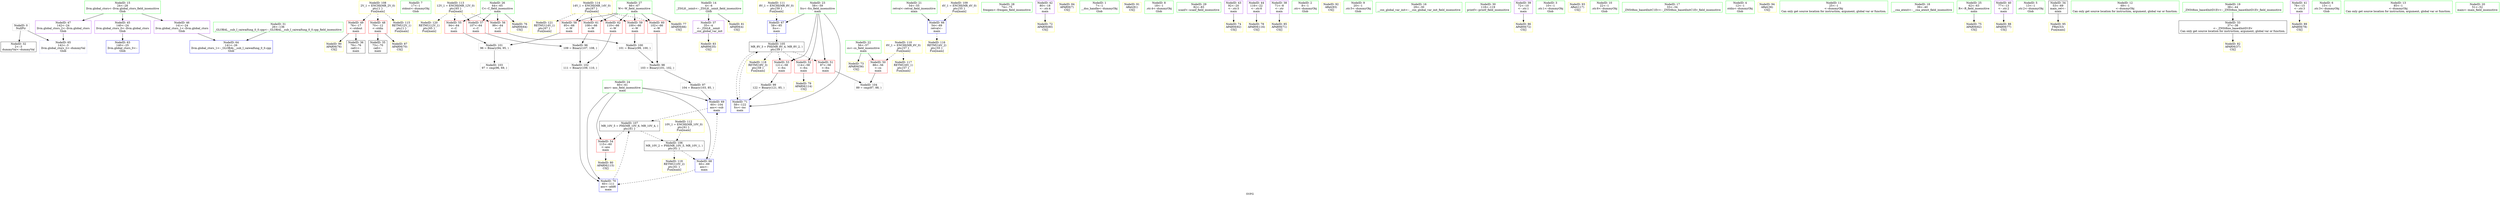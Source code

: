 digraph "SVFG" {
	label="SVFG";

	Node0x5633e1a2fcb0 [shape=record,color=grey,label="{NodeID: 0\nNullPtr}"];
	Node0x5633e1a2fcb0 -> Node0x5633e1a42560[style=solid];
	Node0x5633e1a2fcb0 -> Node0x5633e1a451a0[style=solid];
	Node0x5633e1a46620 [shape=record,color=yellow,style=double,label="{NodeID: 90\nAPARM(76)\nCS[]}"];
	Node0x5633e1a41140 [shape=record,color=green,label="{NodeID: 7\n17\<--1\nstdout\<--dummyObj\nGlob }"];
	Node0x5633e1a434a0 [shape=record,color=grey,label="{NodeID: 97\n104 = Binary(103, 85, )\n}"];
	Node0x5633e1a434a0 -> Node0x5633e1a45510[style=solid];
	Node0x5633e1a41570 [shape=record,color=green,label="{NodeID: 14\n4\<--6\n_ZStL8__ioinit\<--_ZStL8__ioinit_field_insensitive\nGlob }"];
	Node0x5633e1a41570 -> Node0x5633e1a429d0[style=solid];
	Node0x5633e1a41570 -> Node0x5633e1a45ed0[style=solid];
	Node0x5633e1a47e00 [shape=record,color=grey,label="{NodeID: 104\n89 = cmp(87, 88, )\n}"];
	Node0x5633e1a41bb0 [shape=record,color=green,label="{NodeID: 21\n54\<--55\nretval\<--retval_field_insensitive\nmain\n}"];
	Node0x5633e1a41bb0 -> Node0x5633e1a452a0[style=solid];
	Node0x5633e1a4c930 [shape=record,color=yellow,style=double,label="{NodeID: 111\n8V_1 = ENCHI(MR_8V_0)\npts\{59 \}\nFun[main]}"];
	Node0x5633e1a4c930 -> Node0x5633e1a45370[style=dashed];
	Node0x5633e1a42160 [shape=record,color=green,label="{NodeID: 28\n74\<--75\nfreopen\<--freopen_field_insensitive\n}"];
	Node0x5633e1a4d990 [shape=record,color=yellow,style=double,label="{NodeID: 118\nRETMU(8V_3)\npts\{59 \}\nFun[main]}"];
	Node0x5633e1a42830 [shape=record,color=black,label="{NodeID: 35\n73\<--70\ncall\<--\nmain\n}"];
	Node0x5633e1a42de0 [shape=record,color=purple,label="{NodeID: 42\n80\<--18\n\<--.str.4\nmain\n}"];
	Node0x5633e1a42de0 -> Node0x5633e1a45780[style=solid];
	Node0x5633e1a44440 [shape=record,color=red,label="{NodeID: 49\n76\<--17\n\<--stdout\nmain\n}"];
	Node0x5633e1a44440 -> Node0x5633e1a42900[style=solid];
	Node0x5633e1a44440 -> Node0x5633e1a46620[style=solid];
	Node0x5633e1a449f0 [shape=record,color=red,label="{NodeID: 56\n99\<--64\n\<--C\nmain\n}"];
	Node0x5633e1a449f0 -> Node0x5633e1a43920[style=solid];
	Node0x5633e1a44fa0 [shape=record,color=blue,label="{NodeID: 63\n140\<--25\nllvm.global_ctors_0\<--\nGlob }"];
	Node0x5633e1a455e0 [shape=record,color=blue,label="{NodeID: 70\n60\<--111\nans\<--add6\nmain\n}"];
	Node0x5633e1a455e0 -> Node0x5633e1a4b750[style=dashed];
	Node0x5633e1a45b90 [shape=record,color=yellow,style=double,label="{NodeID: 77\nAPARM(66)\nCS[]}"];
	Node0x5633e1a46140 [shape=record,color=yellow,style=double,label="{NodeID: 84\nAPARM(7)\nCS[]}"];
	Node0x5633e1a2fe40 [shape=record,color=green,label="{NodeID: 1\n7\<--1\n__dso_handle\<--dummyObj\nGlob }"];
	Node0x5633e1a466f0 [shape=record,color=yellow,style=double,label="{NodeID: 91\nARet(81)\nCS[]}"];
	Node0x5633e1a411d0 [shape=record,color=green,label="{NodeID: 8\n18\<--1\n.str.4\<--dummyObj\nGlob }"];
	Node0x5633e1a43620 [shape=record,color=grey,label="{NodeID: 98\n103 = Binary(101, 102, )\n}"];
	Node0x5633e1a43620 -> Node0x5633e1a434a0[style=solid];
	Node0x5633e1a41640 [shape=record,color=green,label="{NodeID: 15\n24\<--28\nllvm.global_ctors\<--llvm.global_ctors_field_insensitive\nGlob }"];
	Node0x5633e1a41640 -> Node0x5633e1a43050[style=solid];
	Node0x5633e1a41640 -> Node0x5633e1a43150[style=solid];
	Node0x5633e1a41640 -> Node0x5633e1a43250[style=solid];
	Node0x5633e1a4ad50 [shape=record,color=black,label="{NodeID: 105\nMR_8V_3 = PHI(MR_8V_4, MR_8V_2, )\npts\{59 \}\n}"];
	Node0x5633e1a4ad50 -> Node0x5633e1a445e0[style=dashed];
	Node0x5633e1a4ad50 -> Node0x5633e1a446b0[style=dashed];
	Node0x5633e1a4ad50 -> Node0x5633e1a44780[style=dashed];
	Node0x5633e1a4ad50 -> Node0x5633e1a456b0[style=dashed];
	Node0x5633e1a4ad50 -> Node0x5633e1a4d990[style=dashed];
	Node0x5633e1a41c80 [shape=record,color=green,label="{NodeID: 22\n56\<--57\ncs\<--cs_field_insensitive\nmain\n}"];
	Node0x5633e1a41c80 -> Node0x5633e1a44510[style=solid];
	Node0x5633e1a41c80 -> Node0x5633e1a45850[style=solid];
	Node0x5633e1a4ca10 [shape=record,color=yellow,style=double,label="{NodeID: 112\n10V_1 = ENCHI(MR_10V_0)\npts\{61 \}\nFun[main]}"];
	Node0x5633e1a4ca10 -> Node0x5633e1a4b250[style=dashed];
	Node0x5633e1a42260 [shape=record,color=green,label="{NodeID: 29\n82\<--83\nscanf\<--scanf_field_insensitive\n}"];
	Node0x5633e1a4da70 [shape=record,color=yellow,style=double,label="{NodeID: 119\nRETMU(10V_2)\npts\{61 \}\nFun[main]}"];
	Node0x5633e1a42900 [shape=record,color=black,label="{NodeID: 36\n79\<--76\ncall1\<--\nmain\n}"];
	Node0x5633e1a42eb0 [shape=record,color=purple,label="{NodeID: 43\n92\<--20\n\<--.str.5\nmain\n}"];
	Node0x5633e1a42eb0 -> Node0x5633e1a45920[style=solid];
	Node0x5633e1a44510 [shape=record,color=red,label="{NodeID: 50\n88\<--56\n\<--cs\nmain\n}"];
	Node0x5633e1a44510 -> Node0x5633e1a47e00[style=solid];
	Node0x5633e1a44ac0 [shape=record,color=red,label="{NodeID: 57\n107\<--64\n\<--C\nmain\n}"];
	Node0x5633e1a44ac0 -> Node0x5633e1a43320[style=solid];
	Node0x5633e1a450a0 [shape=record,color=blue,label="{NodeID: 64\n141\<--26\nllvm.global_ctors_1\<--_GLOBAL__sub_I_caiwaifung_0_0.cpp\nGlob }"];
	Node0x5633e1a456b0 [shape=record,color=blue,label="{NodeID: 71\n58\<--122\nfcs\<--inc\nmain\n}"];
	Node0x5633e1a456b0 -> Node0x5633e1a4ad50[style=dashed];
	Node0x5633e1a45c60 [shape=record,color=yellow,style=double,label="{NodeID: 78\nAPARM(116)\nCS[]}"];
	Node0x5633e1a46210 [shape=record,color=yellow,style=double,label="{NodeID: 85\nAPARM(71)\nCS[]}"];
	Node0x5633e1a406c0 [shape=record,color=green,label="{NodeID: 2\n8\<--1\n.str\<--dummyObj\nGlob }"];
	Node0x5633e1a46780 [shape=record,color=yellow,style=double,label="{NodeID: 92\nARet(93)\nCS[]}"];
	Node0x5633e1a41260 [shape=record,color=green,label="{NodeID: 9\n20\<--1\n.str.5\<--dummyObj\nGlob }"];
	Node0x5633e1a437a0 [shape=record,color=grey,label="{NodeID: 99\n122 = Binary(121, 85, )\n}"];
	Node0x5633e1a437a0 -> Node0x5633e1a456b0[style=solid];
	Node0x5633e1a41710 [shape=record,color=green,label="{NodeID: 16\n29\<--30\n__cxx_global_var_init\<--__cxx_global_var_init_field_insensitive\n}"];
	Node0x5633e1a4b250 [shape=record,color=black,label="{NodeID: 106\nMR_10V_2 = PHI(MR_10V_5, MR_10V_1, )\npts\{61 \}\n}"];
	Node0x5633e1a4b250 -> Node0x5633e1a45440[style=dashed];
	Node0x5633e1a4b250 -> Node0x5633e1a4da70[style=dashed];
	Node0x5633e1a41d50 [shape=record,color=green,label="{NodeID: 23\n58\<--59\nfcs\<--fcs_field_insensitive\nmain\n}"];
	Node0x5633e1a41d50 -> Node0x5633e1a445e0[style=solid];
	Node0x5633e1a41d50 -> Node0x5633e1a446b0[style=solid];
	Node0x5633e1a41d50 -> Node0x5633e1a44780[style=solid];
	Node0x5633e1a41d50 -> Node0x5633e1a45370[style=solid];
	Node0x5633e1a41d50 -> Node0x5633e1a456b0[style=solid];
	Node0x5633e1a4caf0 [shape=record,color=yellow,style=double,label="{NodeID: 113\n12V_1 = ENCHI(MR_12V_0)\npts\{65 \}\nFun[main]}"];
	Node0x5633e1a4caf0 -> Node0x5633e1a44920[style=dashed];
	Node0x5633e1a4caf0 -> Node0x5633e1a449f0[style=dashed];
	Node0x5633e1a4caf0 -> Node0x5633e1a44ac0[style=dashed];
	Node0x5633e1a4caf0 -> Node0x5633e1a4db50[style=dashed];
	Node0x5633e1a42360 [shape=record,color=green,label="{NodeID: 30\n118\<--119\nprintf\<--printf_field_insensitive\n}"];
	Node0x5633e1a4db50 [shape=record,color=yellow,style=double,label="{NodeID: 120\nRETMU(12V_1)\npts\{65 \}\nFun[main]}"];
	Node0x5633e1a429d0 [shape=record,color=purple,label="{NodeID: 37\n35\<--4\n\<--_ZStL8__ioinit\n__cxx_global_var_init\n}"];
	Node0x5633e1a429d0 -> Node0x5633e1a46070[style=solid];
	Node0x5633e1a42f80 [shape=record,color=purple,label="{NodeID: 44\n116\<--22\n\<--.str.6\nmain\n}"];
	Node0x5633e1a42f80 -> Node0x5633e1a45c60[style=solid];
	Node0x5633e1a445e0 [shape=record,color=red,label="{NodeID: 51\n87\<--58\n\<--fcs\nmain\n}"];
	Node0x5633e1a445e0 -> Node0x5633e1a47e00[style=solid];
	Node0x5633e1a44b90 [shape=record,color=red,label="{NodeID: 58\n95\<--66\n\<--W\nmain\n}"];
	Node0x5633e1a44b90 -> Node0x5633e1a47a00[style=solid];
	Node0x5633e1a451a0 [shape=record,color=blue, style = dotted,label="{NodeID: 65\n142\<--3\nllvm.global_ctors_2\<--dummyVal\nGlob }"];
	Node0x5633e1a45780 [shape=record,color=yellow,style=double,label="{NodeID: 72\nAPARM(80)\nCS[]}"];
	Node0x5633e1a45d30 [shape=record,color=yellow,style=double,label="{NodeID: 79\nAPARM(114)\nCS[]}"];
	Node0x5633e1a462e0 [shape=record,color=yellow,style=double,label="{NodeID: 86\nAPARM(72)\nCS[]}"];
	Node0x5633e1a40750 [shape=record,color=green,label="{NodeID: 3\n10\<--1\n.str.1\<--dummyObj\nGlob }"];
	Node0x5633e1a46810 [shape=record,color=yellow,style=double,label="{NodeID: 93\nARet(117)\nCS[]}"];
	Node0x5633e1a412f0 [shape=record,color=green,label="{NodeID: 10\n22\<--1\n.str.6\<--dummyObj\nGlob }"];
	Node0x5633e1a43920 [shape=record,color=grey,label="{NodeID: 100\n101 = Binary(99, 100, )\n}"];
	Node0x5633e1a43920 -> Node0x5633e1a43620[style=solid];
	Node0x5633e1a417e0 [shape=record,color=green,label="{NodeID: 17\n33\<--34\n_ZNSt8ios_base4InitC1Ev\<--_ZNSt8ios_base4InitC1Ev_field_insensitive\n}"];
	Node0x5633e1a4b750 [shape=record,color=black,label="{NodeID: 107\nMR_10V_5 = PHI(MR_10V_6, MR_10V_4, )\npts\{61 \}\n}"];
	Node0x5633e1a4b750 -> Node0x5633e1a44850[style=dashed];
	Node0x5633e1a4b750 -> Node0x5633e1a4b250[style=dashed];
	Node0x5633e1a41e20 [shape=record,color=green,label="{NodeID: 24\n60\<--61\nans\<--ans_field_insensitive\nmain\n}"];
	Node0x5633e1a41e20 -> Node0x5633e1a44850[style=solid];
	Node0x5633e1a41e20 -> Node0x5633e1a45440[style=solid];
	Node0x5633e1a41e20 -> Node0x5633e1a45510[style=solid];
	Node0x5633e1a41e20 -> Node0x5633e1a455e0[style=solid];
	Node0x5633e1a4cbd0 [shape=record,color=yellow,style=double,label="{NodeID: 114\n14V_1 = ENCHI(MR_14V_0)\npts\{67 \}\nFun[main]}"];
	Node0x5633e1a4cbd0 -> Node0x5633e1a44b90[style=dashed];
	Node0x5633e1a4cbd0 -> Node0x5633e1a44c60[style=dashed];
	Node0x5633e1a4cbd0 -> Node0x5633e1a44d30[style=dashed];
	Node0x5633e1a4cbd0 -> Node0x5633e1a44e00[style=dashed];
	Node0x5633e1a4cbd0 -> Node0x5633e1a44ed0[style=dashed];
	Node0x5633e1a4cbd0 -> Node0x5633e1a4dc30[style=dashed];
	Node0x5633e1a42460 [shape=record,color=green,label="{NodeID: 31\n26\<--136\n_GLOBAL__sub_I_caiwaifung_0_0.cpp\<--_GLOBAL__sub_I_caiwaifung_0_0.cpp_field_insensitive\n}"];
	Node0x5633e1a42460 -> Node0x5633e1a450a0[style=solid];
	Node0x5633e1a4dc30 [shape=record,color=yellow,style=double,label="{NodeID: 121\nRETMU(14V_1)\npts\{67 \}\nFun[main]}"];
	Node0x5633e1a42aa0 [shape=record,color=purple,label="{NodeID: 38\n71\<--8\n\<--.str\nmain\n}"];
	Node0x5633e1a42aa0 -> Node0x5633e1a46210[style=solid];
	Node0x5633e1a43050 [shape=record,color=purple,label="{NodeID: 45\n140\<--24\nllvm.global_ctors_0\<--llvm.global_ctors\nGlob }"];
	Node0x5633e1a43050 -> Node0x5633e1a44fa0[style=solid];
	Node0x5633e1a446b0 [shape=record,color=red,label="{NodeID: 52\n114\<--58\n\<--fcs\nmain\n}"];
	Node0x5633e1a446b0 -> Node0x5633e1a45d30[style=solid];
	Node0x5633e1a44c60 [shape=record,color=red,label="{NodeID: 59\n100\<--66\n\<--W\nmain\n}"];
	Node0x5633e1a44c60 -> Node0x5633e1a43920[style=solid];
	Node0x5633e1a452a0 [shape=record,color=blue,label="{NodeID: 66\n54\<--69\nretval\<--\nmain\n}"];
	Node0x5633e1a452a0 -> Node0x5633e1a4d7d0[style=dashed];
	Node0x5633e1a45850 [shape=record,color=yellow,style=double,label="{NodeID: 73\nAPARM(56)\nCS[]}"];
	Node0x5633e1a45e00 [shape=record,color=yellow,style=double,label="{NodeID: 80\nAPARM(115)\nCS[]}"];
	Node0x5633e1a463b0 [shape=record,color=yellow,style=double,label="{NodeID: 87\nAPARM(70)\nCS[]}"];
	Node0x5633e1a407e0 [shape=record,color=green,label="{NodeID: 4\n12\<--1\nstdin\<--dummyObj\nGlob }"];
	Node0x5633e1a468a0 [shape=record,color=yellow,style=double,label="{NodeID: 94\nARet(36)\nCS[]}"];
	Node0x5633e1a41380 [shape=record,color=green,label="{NodeID: 11\n25\<--1\n\<--dummyObj\nCan only get source location for instruction, argument, global var or function.}"];
	Node0x5633e1a47a00 [shape=record,color=grey,label="{NodeID: 101\n96 = Binary(94, 95, )\n}"];
	Node0x5633e1a47a00 -> Node0x5633e1a47c80[style=solid];
	Node0x5633e1a418b0 [shape=record,color=green,label="{NodeID: 18\n39\<--40\n__cxa_atexit\<--__cxa_atexit_field_insensitive\n}"];
	Node0x5633e1a4bc50 [shape=record,color=yellow,style=double,label="{NodeID: 108\n2V_1 = ENCHI(MR_2V_0)\npts\{1 \}\nFun[main]}"];
	Node0x5633e1a4bc50 -> Node0x5633e1a44370[style=dashed];
	Node0x5633e1a4bc50 -> Node0x5633e1a44440[style=dashed];
	Node0x5633e1a4bc50 -> Node0x5633e1a4ccb0[style=dashed];
	Node0x5633e1a41ef0 [shape=record,color=green,label="{NodeID: 25\n62\<--63\nR\<--R_field_insensitive\nmain\n}"];
	Node0x5633e1a41ef0 -> Node0x5633e1a459f0[style=solid];
	Node0x5633e1a4ccb0 [shape=record,color=yellow,style=double,label="{NodeID: 115\nRETMU(2V_1)\npts\{1 \}\nFun[main]}"];
	Node0x5633e1a42560 [shape=record,color=black,label="{NodeID: 32\n2\<--3\ndummyVal\<--dummyVal\n}"];
	Node0x5633e1a42b70 [shape=record,color=purple,label="{NodeID: 39\n72\<--10\n\<--.str.1\nmain\n}"];
	Node0x5633e1a42b70 -> Node0x5633e1a462e0[style=solid];
	Node0x5633e1a43150 [shape=record,color=purple,label="{NodeID: 46\n141\<--24\nllvm.global_ctors_1\<--llvm.global_ctors\nGlob }"];
	Node0x5633e1a43150 -> Node0x5633e1a450a0[style=solid];
	Node0x5633e1a44780 [shape=record,color=red,label="{NodeID: 53\n121\<--58\n\<--fcs\nmain\n}"];
	Node0x5633e1a44780 -> Node0x5633e1a437a0[style=solid];
	Node0x5633e1a44d30 [shape=record,color=red,label="{NodeID: 60\n102\<--66\n\<--W\nmain\n}"];
	Node0x5633e1a44d30 -> Node0x5633e1a43620[style=solid];
	Node0x5633e1a45370 [shape=record,color=blue,label="{NodeID: 67\n58\<--85\nfcs\<--\nmain\n}"];
	Node0x5633e1a45370 -> Node0x5633e1a4ad50[style=dashed];
	Node0x5633e1a45920 [shape=record,color=yellow,style=double,label="{NodeID: 74\nAPARM(92)\nCS[]}"];
	Node0x5633e1a45ed0 [shape=record,color=yellow,style=double,label="{NodeID: 81\nAPARM(4)\nCS[]}"];
	Node0x5633e1a46480 [shape=record,color=yellow,style=double,label="{NodeID: 88\nAPARM(77)\nCS[]}"];
	Node0x5633e1a40870 [shape=record,color=green,label="{NodeID: 5\n13\<--1\n.str.2\<--dummyObj\nGlob }"];
	Node0x5633e1a46930 [shape=record,color=yellow,style=double,label="{NodeID: 95\nFRet(53)\nFun[main]}"];
	Node0x5633e1a41410 [shape=record,color=green,label="{NodeID: 12\n69\<--1\n\<--dummyObj\nCan only get source location for instruction, argument, global var or function.}"];
	Node0x5633e1a47b00 [shape=record,color=grey,label="{NodeID: 102\n111 = Binary(109, 110, )\n}"];
	Node0x5633e1a47b00 -> Node0x5633e1a455e0[style=solid];
	Node0x5633e1a419b0 [shape=record,color=green,label="{NodeID: 19\n38\<--44\n_ZNSt8ios_base4InitD1Ev\<--_ZNSt8ios_base4InitD1Ev_field_insensitive\n}"];
	Node0x5633e1a419b0 -> Node0x5633e1a42660[style=solid];
	Node0x5633e1a4c770 [shape=record,color=yellow,style=double,label="{NodeID: 109\n4V_1 = ENCHI(MR_4V_0)\npts\{55 \}\nFun[main]}"];
	Node0x5633e1a4c770 -> Node0x5633e1a452a0[style=dashed];
	Node0x5633e1a41fc0 [shape=record,color=green,label="{NodeID: 26\n64\<--65\nC\<--C_field_insensitive\nmain\n}"];
	Node0x5633e1a41fc0 -> Node0x5633e1a44920[style=solid];
	Node0x5633e1a41fc0 -> Node0x5633e1a449f0[style=solid];
	Node0x5633e1a41fc0 -> Node0x5633e1a44ac0[style=solid];
	Node0x5633e1a41fc0 -> Node0x5633e1a45ac0[style=solid];
	Node0x5633e1a4d7d0 [shape=record,color=yellow,style=double,label="{NodeID: 116\nRETMU(4V_2)\npts\{55 \}\nFun[main]}"];
	Node0x5633e1a42660 [shape=record,color=black,label="{NodeID: 33\n37\<--38\n\<--_ZNSt8ios_base4InitD1Ev\nCan only get source location for instruction, argument, global var or function.}"];
	Node0x5633e1a42660 -> Node0x5633e1a45fa0[style=solid];
	Node0x5633e1a42c40 [shape=record,color=purple,label="{NodeID: 40\n77\<--13\n\<--.str.2\nmain\n}"];
	Node0x5633e1a42c40 -> Node0x5633e1a46480[style=solid];
	Node0x5633e1a43250 [shape=record,color=purple,label="{NodeID: 47\n142\<--24\nllvm.global_ctors_2\<--llvm.global_ctors\nGlob }"];
	Node0x5633e1a43250 -> Node0x5633e1a451a0[style=solid];
	Node0x5633e1a44850 [shape=record,color=red,label="{NodeID: 54\n115\<--60\n\<--ans\nmain\n}"];
	Node0x5633e1a44850 -> Node0x5633e1a45e00[style=solid];
	Node0x5633e1a44e00 [shape=record,color=red,label="{NodeID: 61\n108\<--66\n\<--W\nmain\n}"];
	Node0x5633e1a44e00 -> Node0x5633e1a43320[style=solid];
	Node0x5633e1a45440 [shape=record,color=blue,label="{NodeID: 68\n60\<--69\nans\<--\nmain\n}"];
	Node0x5633e1a45440 -> Node0x5633e1a45510[style=dashed];
	Node0x5633e1a45440 -> Node0x5633e1a455e0[style=dashed];
	Node0x5633e1a459f0 [shape=record,color=yellow,style=double,label="{NodeID: 75\nAPARM(62)\nCS[]}"];
	Node0x5633e1a45fa0 [shape=record,color=yellow,style=double,label="{NodeID: 82\nAPARM(37)\nCS[]}"];
	Node0x5633e1a46550 [shape=record,color=yellow,style=double,label="{NodeID: 89\nAPARM(78)\nCS[]}"];
	Node0x5633e1a410b0 [shape=record,color=green,label="{NodeID: 6\n15\<--1\n.str.3\<--dummyObj\nGlob }"];
	Node0x5633e1a43320 [shape=record,color=grey,label="{NodeID: 96\n109 = Binary(107, 108, )\n}"];
	Node0x5633e1a43320 -> Node0x5633e1a47b00[style=solid];
	Node0x5633e1a414a0 [shape=record,color=green,label="{NodeID: 13\n85\<--1\n\<--dummyObj\nCan only get source location for instruction, argument, global var or function.}"];
	Node0x5633e1a47c80 [shape=record,color=grey,label="{NodeID: 103\n97 = cmp(96, 69, )\n}"];
	Node0x5633e1a41ab0 [shape=record,color=green,label="{NodeID: 20\n51\<--52\nmain\<--main_field_insensitive\n}"];
	Node0x5633e1a4c850 [shape=record,color=yellow,style=double,label="{NodeID: 110\n6V_1 = ENCHI(MR_6V_0)\npts\{57 \}\nFun[main]}"];
	Node0x5633e1a4c850 -> Node0x5633e1a44510[style=dashed];
	Node0x5633e1a4c850 -> Node0x5633e1a4d8b0[style=dashed];
	Node0x5633e1a42090 [shape=record,color=green,label="{NodeID: 27\n66\<--67\nW\<--W_field_insensitive\nmain\n}"];
	Node0x5633e1a42090 -> Node0x5633e1a44b90[style=solid];
	Node0x5633e1a42090 -> Node0x5633e1a44c60[style=solid];
	Node0x5633e1a42090 -> Node0x5633e1a44d30[style=solid];
	Node0x5633e1a42090 -> Node0x5633e1a44e00[style=solid];
	Node0x5633e1a42090 -> Node0x5633e1a44ed0[style=solid];
	Node0x5633e1a42090 -> Node0x5633e1a45b90[style=solid];
	Node0x5633e1a4d8b0 [shape=record,color=yellow,style=double,label="{NodeID: 117\nRETMU(6V_1)\npts\{57 \}\nFun[main]}"];
	Node0x5633e1a42760 [shape=record,color=black,label="{NodeID: 34\n53\<--69\nmain_ret\<--\nmain\n}"];
	Node0x5633e1a42760 -> Node0x5633e1a46930[style=solid];
	Node0x5633e1a42d10 [shape=record,color=purple,label="{NodeID: 41\n78\<--15\n\<--.str.3\nmain\n}"];
	Node0x5633e1a42d10 -> Node0x5633e1a46550[style=solid];
	Node0x5633e1a44370 [shape=record,color=red,label="{NodeID: 48\n70\<--12\n\<--stdin\nmain\n}"];
	Node0x5633e1a44370 -> Node0x5633e1a42830[style=solid];
	Node0x5633e1a44370 -> Node0x5633e1a463b0[style=solid];
	Node0x5633e1a44920 [shape=record,color=red,label="{NodeID: 55\n94\<--64\n\<--C\nmain\n}"];
	Node0x5633e1a44920 -> Node0x5633e1a47a00[style=solid];
	Node0x5633e1a44ed0 [shape=record,color=red,label="{NodeID: 62\n110\<--66\n\<--W\nmain\n}"];
	Node0x5633e1a44ed0 -> Node0x5633e1a47b00[style=solid];
	Node0x5633e1a45510 [shape=record,color=blue,label="{NodeID: 69\n60\<--104\nans\<--sub\nmain\n}"];
	Node0x5633e1a45510 -> Node0x5633e1a4b750[style=dashed];
	Node0x5633e1a45ac0 [shape=record,color=yellow,style=double,label="{NodeID: 76\nAPARM(64)\nCS[]}"];
	Node0x5633e1a46070 [shape=record,color=yellow,style=double,label="{NodeID: 83\nAPARM(35)\nCS[]}"];
}
